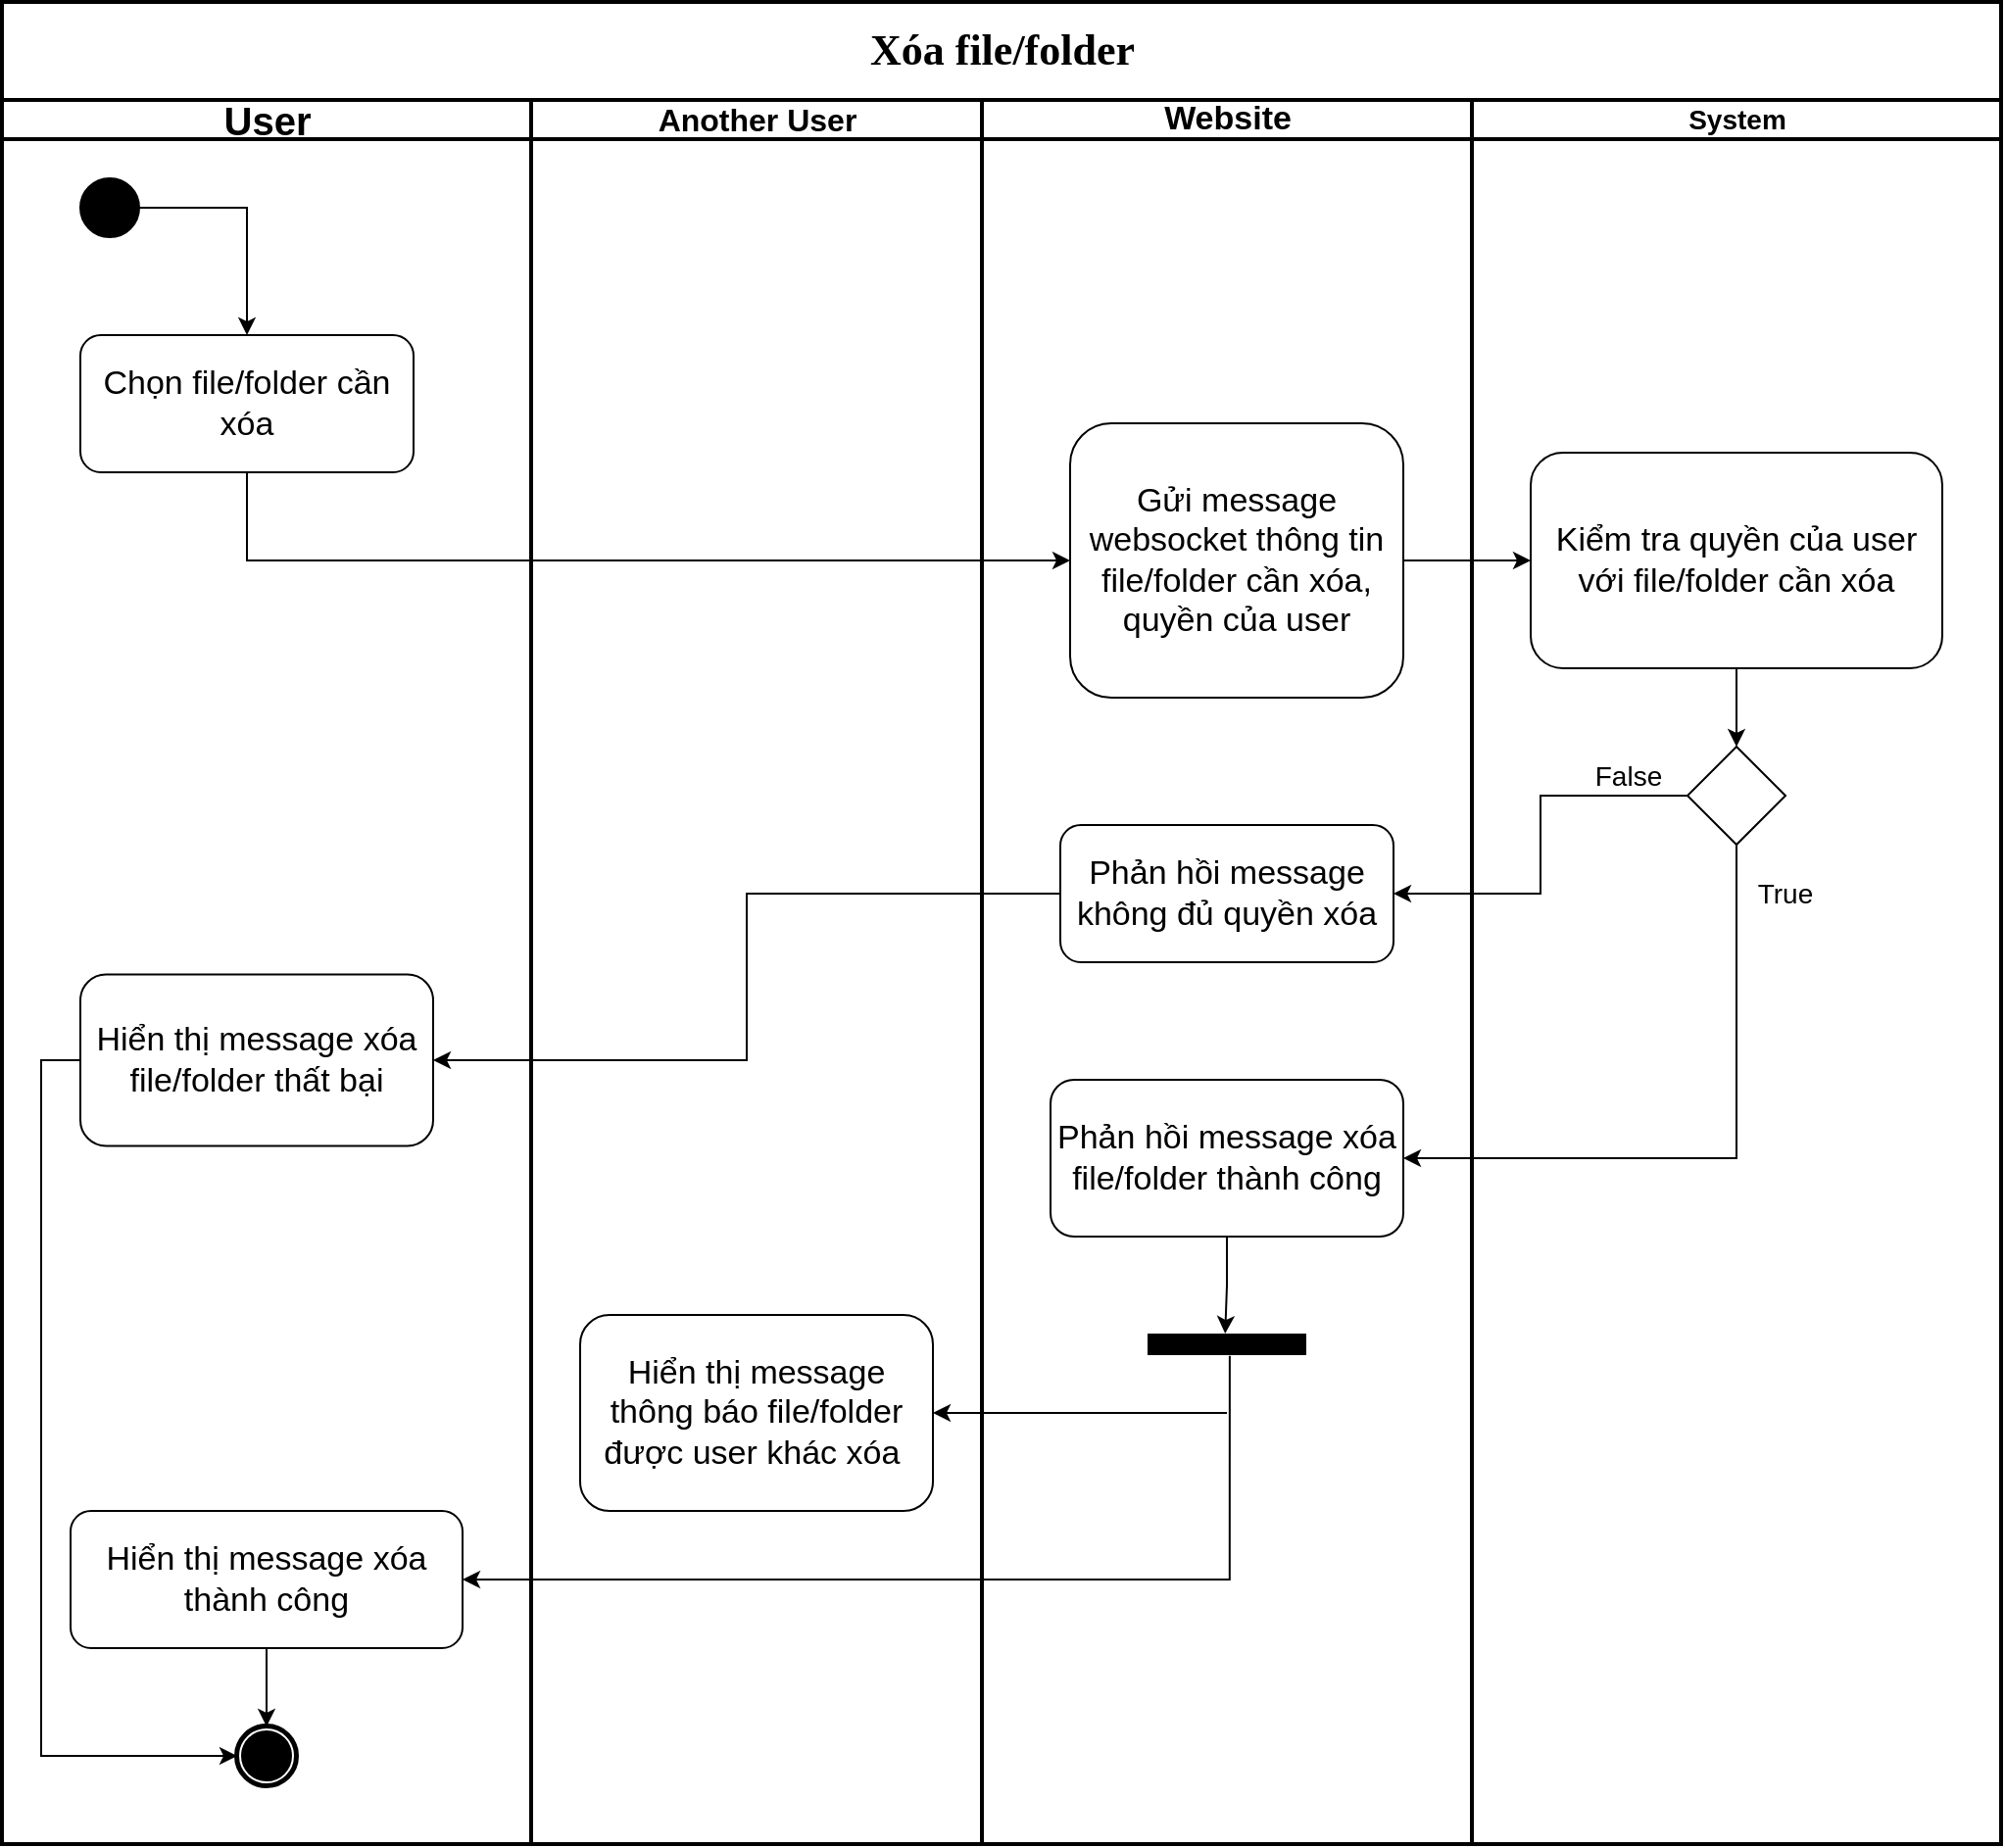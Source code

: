 <mxfile version="20.7.4" type="device"><diagram id="UA5HycbvU6TZ61WH0bgi" name="Page-1"><mxGraphModel dx="2227" dy="777" grid="1" gridSize="10" guides="1" tooltips="1" connect="1" arrows="1" fold="1" page="1" pageScale="1" pageWidth="827" pageHeight="1169" math="0" shadow="0"><root><mxCell id="0"/><mxCell id="1" parent="0"/><mxCell id="HxPpJ_GwRH5YhyLBHB8h-1" value="&lt;font style=&quot;font-size: 22px;&quot;&gt;Xóa file/folder&lt;/font&gt;" style="swimlane;html=1;childLayout=stackLayout;startSize=50;rounded=0;shadow=0;comic=0;labelBackgroundColor=none;strokeWidth=2;fontFamily=Verdana;fontSize=19;align=center;" parent="1" vertex="1"><mxGeometry y="20" width="1020" height="940" as="geometry"/></mxCell><mxCell id="HxPpJ_GwRH5YhyLBHB8h-2" value="User" style="swimlane;html=1;startSize=20;strokeWidth=2;fontSize=20;fillColor=default;" parent="HxPpJ_GwRH5YhyLBHB8h-1" vertex="1"><mxGeometry y="50" width="270" height="890" as="geometry"><mxRectangle y="20" width="40" height="660" as="alternateBounds"/></mxGeometry></mxCell><mxCell id="HxPpJ_GwRH5YhyLBHB8h-3" value="" style="ellipse;whiteSpace=wrap;html=1;rounded=0;shadow=0;comic=0;labelBackgroundColor=none;strokeWidth=1;fillColor=#000000;fontFamily=Verdana;fontSize=14;align=center;" parent="HxPpJ_GwRH5YhyLBHB8h-2" vertex="1"><mxGeometry x="40" y="40" width="30" height="30" as="geometry"/></mxCell><mxCell id="HxPpJ_GwRH5YhyLBHB8h-61" value="&lt;span style=&quot;font-size: 17px;&quot;&gt;Chọn file/folder cần xóa&lt;/span&gt;" style="rounded=1;whiteSpace=wrap;html=1;fontSize=17;" parent="HxPpJ_GwRH5YhyLBHB8h-2" vertex="1"><mxGeometry x="40" y="120" width="170" height="70" as="geometry"/></mxCell><mxCell id="HxPpJ_GwRH5YhyLBHB8h-78" value="&lt;span style=&quot;font-size: 17px;&quot;&gt;Hiển thị message xóa file/folder thất bại&lt;/span&gt;" style="rounded=1;whiteSpace=wrap;html=1;fontSize=17;" parent="HxPpJ_GwRH5YhyLBHB8h-2" vertex="1"><mxGeometry x="40" y="446.25" width="180" height="87.5" as="geometry"/></mxCell><mxCell id="HxPpJ_GwRH5YhyLBHB8h-79" value="" style="edgeStyle=orthogonalEdgeStyle;rounded=0;orthogonalLoop=1;jettySize=auto;html=1;fontSize=14;exitX=1;exitY=0.5;exitDx=0;exitDy=0;entryX=0.5;entryY=0;entryDx=0;entryDy=0;" parent="HxPpJ_GwRH5YhyLBHB8h-2" source="HxPpJ_GwRH5YhyLBHB8h-3" target="HxPpJ_GwRH5YhyLBHB8h-61" edge="1"><mxGeometry relative="1" as="geometry"><mxPoint x="190.0" y="155" as="sourcePoint"/><mxPoint x="130" y="110" as="targetPoint"/></mxGeometry></mxCell><mxCell id="HxPpJ_GwRH5YhyLBHB8h-16" value="" style="shape=mxgraph.bpmn.shape;html=1;verticalLabelPosition=bottom;labelBackgroundColor=#ffffff;verticalAlign=top;perimeter=ellipsePerimeter;outline=end;symbol=terminate;rounded=0;shadow=0;comic=0;strokeWidth=1;fontFamily=Verdana;fontSize=14;align=center;" parent="HxPpJ_GwRH5YhyLBHB8h-2" vertex="1"><mxGeometry x="120" y="830" width="30" height="30" as="geometry"/></mxCell><mxCell id="HxPpJ_GwRH5YhyLBHB8h-92" value="&lt;span style=&quot;font-size: 17px;&quot;&gt;Hiển thị message xóa thành công&lt;/span&gt;" style="rounded=1;whiteSpace=wrap;html=1;fontSize=14;" parent="HxPpJ_GwRH5YhyLBHB8h-2" vertex="1"><mxGeometry x="35" y="720" width="200" height="70" as="geometry"/></mxCell><mxCell id="HxPpJ_GwRH5YhyLBHB8h-96" value="" style="edgeStyle=orthogonalEdgeStyle;rounded=0;orthogonalLoop=1;jettySize=auto;html=1;fontSize=14;exitX=0;exitY=0.5;exitDx=0;exitDy=0;entryX=0;entryY=0.5;entryDx=0;entryDy=0;" parent="HxPpJ_GwRH5YhyLBHB8h-2" source="HxPpJ_GwRH5YhyLBHB8h-78" target="HxPpJ_GwRH5YhyLBHB8h-16" edge="1"><mxGeometry relative="1" as="geometry"><mxPoint x="560" y="570" as="sourcePoint"/><mxPoint x="250" y="570" as="targetPoint"/></mxGeometry></mxCell><mxCell id="HxPpJ_GwRH5YhyLBHB8h-97" value="" style="edgeStyle=orthogonalEdgeStyle;rounded=0;orthogonalLoop=1;jettySize=auto;html=1;fontSize=14;exitX=0.5;exitY=1;exitDx=0;exitDy=0;entryX=0.5;entryY=0;entryDx=0;entryDy=0;" parent="HxPpJ_GwRH5YhyLBHB8h-2" source="HxPpJ_GwRH5YhyLBHB8h-92" target="HxPpJ_GwRH5YhyLBHB8h-16" edge="1"><mxGeometry relative="1" as="geometry"><mxPoint x="560" y="570" as="sourcePoint"/><mxPoint x="250" y="570" as="targetPoint"/></mxGeometry></mxCell><mxCell id="HxPpJ_GwRH5YhyLBHB8h-8" value="Another User" style="swimlane;html=1;startSize=20;strokeWidth=2;fontSize=16;" parent="HxPpJ_GwRH5YhyLBHB8h-1" vertex="1"><mxGeometry x="270" y="50" width="230" height="890" as="geometry"/></mxCell><mxCell id="HxPpJ_GwRH5YhyLBHB8h-91" value="&lt;span style=&quot;font-size: 17px;&quot;&gt;Hiển thị message thông báo file/folder được user khác xóa&amp;nbsp;&lt;/span&gt;" style="rounded=1;whiteSpace=wrap;html=1;fontSize=17;" parent="HxPpJ_GwRH5YhyLBHB8h-8" vertex="1"><mxGeometry x="25" y="620" width="180" height="100" as="geometry"/></mxCell><mxCell id="HxPpJ_GwRH5YhyLBHB8h-64" value="" style="edgeStyle=orthogonalEdgeStyle;rounded=0;orthogonalLoop=1;jettySize=auto;html=1;fontSize=14;exitX=0.5;exitY=1;exitDx=0;exitDy=0;entryX=0;entryY=0.5;entryDx=0;entryDy=0;" parent="HxPpJ_GwRH5YhyLBHB8h-1" source="HxPpJ_GwRH5YhyLBHB8h-61" target="HxPpJ_GwRH5YhyLBHB8h-65" edge="1"><mxGeometry relative="1" as="geometry"><mxPoint x="180.0" y="175" as="sourcePoint"/><mxPoint x="470" y="290" as="targetPoint"/></mxGeometry></mxCell><mxCell id="HxPpJ_GwRH5YhyLBHB8h-66" value="" style="edgeStyle=orthogonalEdgeStyle;rounded=0;orthogonalLoop=1;jettySize=auto;html=1;fontSize=14;" parent="HxPpJ_GwRH5YhyLBHB8h-1" source="HxPpJ_GwRH5YhyLBHB8h-65" target="HxPpJ_GwRH5YhyLBHB8h-59" edge="1"><mxGeometry relative="1" as="geometry"/></mxCell><mxCell id="HxPpJ_GwRH5YhyLBHB8h-19" value="Website" style="swimlane;html=1;startSize=20;strokeWidth=2;fontSize=17;" parent="HxPpJ_GwRH5YhyLBHB8h-1" vertex="1"><mxGeometry x="500" y="50" width="250" height="890" as="geometry"/></mxCell><mxCell id="HxPpJ_GwRH5YhyLBHB8h-65" value="&lt;span style=&quot;font-size: 17px;&quot;&gt;Gửi message websocket thông tin file/folder cần xóa, quyền của user&lt;/span&gt;" style="rounded=1;whiteSpace=wrap;html=1;fontSize=17;" parent="HxPpJ_GwRH5YhyLBHB8h-19" vertex="1"><mxGeometry x="45" y="165" width="170" height="140" as="geometry"/></mxCell><mxCell id="HxPpJ_GwRH5YhyLBHB8h-13" value="&lt;span style=&quot;font-size: 17px;&quot;&gt;Phản hồi message không đủ quyền xóa&lt;/span&gt;" style="rounded=1;whiteSpace=wrap;html=1;fontSize=17;" parent="HxPpJ_GwRH5YhyLBHB8h-19" vertex="1"><mxGeometry x="40" y="370" width="170" height="70" as="geometry"/></mxCell><mxCell id="HxPpJ_GwRH5YhyLBHB8h-88" value="&lt;span style=&quot;font-size: 17px;&quot;&gt;Phản hồi message xóa file/folder thành công&lt;/span&gt;" style="rounded=1;whiteSpace=wrap;html=1;fontSize=17;" parent="HxPpJ_GwRH5YhyLBHB8h-19" vertex="1"><mxGeometry x="35" y="500" width="180" height="80" as="geometry"/></mxCell><mxCell id="HxPpJ_GwRH5YhyLBHB8h-90" value="" style="html=1;points=[];perimeter=orthogonalPerimeter;fontSize=12;direction=south;labelBackgroundColor=#000000;labelBorderColor=default;fillColor=#000000;" parent="HxPpJ_GwRH5YhyLBHB8h-19" vertex="1"><mxGeometry x="85" y="630" width="80" height="10" as="geometry"/></mxCell><mxCell id="HxPpJ_GwRH5YhyLBHB8h-89" value="" style="edgeStyle=orthogonalEdgeStyle;rounded=0;orthogonalLoop=1;jettySize=auto;html=1;fontSize=14;exitX=0.5;exitY=1;exitDx=0;exitDy=0;entryX=-0.048;entryY=0.511;entryDx=0;entryDy=0;entryPerimeter=0;" parent="HxPpJ_GwRH5YhyLBHB8h-19" source="HxPpJ_GwRH5YhyLBHB8h-88" target="HxPpJ_GwRH5YhyLBHB8h-90" edge="1"><mxGeometry relative="1" as="geometry"><mxPoint x="405" y="595" as="sourcePoint"/><mxPoint x="145" y="740" as="targetPoint"/></mxGeometry></mxCell><mxCell id="HxPpJ_GwRH5YhyLBHB8h-77" value="" style="edgeStyle=orthogonalEdgeStyle;rounded=0;orthogonalLoop=1;jettySize=auto;html=1;fontSize=14;exitX=0;exitY=0.5;exitDx=0;exitDy=0;entryX=1;entryY=0.5;entryDx=0;entryDy=0;" parent="HxPpJ_GwRH5YhyLBHB8h-1" source="HxPpJ_GwRH5YhyLBHB8h-23" target="HxPpJ_GwRH5YhyLBHB8h-13" edge="1"><mxGeometry relative="1" as="geometry"><mxPoint x="845" y="460" as="sourcePoint"/><mxPoint x="845" y="525" as="targetPoint"/></mxGeometry></mxCell><mxCell id="HxPpJ_GwRH5YhyLBHB8h-76" value="" style="edgeStyle=orthogonalEdgeStyle;rounded=0;orthogonalLoop=1;jettySize=auto;html=1;fontSize=14;exitX=0;exitY=0.5;exitDx=0;exitDy=0;entryX=1;entryY=0.5;entryDx=0;entryDy=0;" parent="HxPpJ_GwRH5YhyLBHB8h-1" source="HxPpJ_GwRH5YhyLBHB8h-13" target="HxPpJ_GwRH5YhyLBHB8h-78" edge="1"><mxGeometry relative="1" as="geometry"><mxPoint x="670" y="320" as="sourcePoint"/><mxPoint x="780" y="320" as="targetPoint"/></mxGeometry></mxCell><mxCell id="HxPpJ_GwRH5YhyLBHB8h-87" value="" style="edgeStyle=orthogonalEdgeStyle;rounded=0;orthogonalLoop=1;jettySize=auto;html=1;fontSize=14;exitX=0.5;exitY=1;exitDx=0;exitDy=0;entryX=1;entryY=0.5;entryDx=0;entryDy=0;" parent="HxPpJ_GwRH5YhyLBHB8h-1" source="HxPpJ_GwRH5YhyLBHB8h-23" target="HxPpJ_GwRH5YhyLBHB8h-88" edge="1"><mxGeometry relative="1" as="geometry"><mxPoint x="840" y="590" as="sourcePoint"/><mxPoint x="780" y="720" as="targetPoint"/></mxGeometry></mxCell><mxCell id="HxPpJ_GwRH5YhyLBHB8h-95" value="" style="edgeStyle=orthogonalEdgeStyle;rounded=0;orthogonalLoop=1;jettySize=auto;html=1;fontSize=14;exitX=1.083;exitY=0.482;exitDx=0;exitDy=0;exitPerimeter=0;entryX=1;entryY=0.5;entryDx=0;entryDy=0;" parent="HxPpJ_GwRH5YhyLBHB8h-1" source="HxPpJ_GwRH5YhyLBHB8h-90" target="HxPpJ_GwRH5YhyLBHB8h-92" edge="1"><mxGeometry relative="1" as="geometry"><mxPoint x="616.52" y="781.65" as="sourcePoint"/><mxPoint x="220" y="820" as="targetPoint"/><Array as="points"><mxPoint x="626" y="805"/></Array></mxGeometry></mxCell><mxCell id="zwNgP1rluIF9or_UYZvA-16" value="" style="endArrow=classic;html=1;rounded=0;fontSize=22;entryX=1;entryY=0.5;entryDx=0;entryDy=0;" edge="1" parent="HxPpJ_GwRH5YhyLBHB8h-1" target="HxPpJ_GwRH5YhyLBHB8h-91"><mxGeometry width="50" height="50" relative="1" as="geometry"><mxPoint x="625" y="720" as="sourcePoint"/><mxPoint x="440" y="550" as="targetPoint"/></mxGeometry></mxCell><mxCell id="HxPpJ_GwRH5YhyLBHB8h-34" value="System" style="swimlane;html=1;startSize=20;strokeWidth=2;fontSize=14;" parent="HxPpJ_GwRH5YhyLBHB8h-1" vertex="1"><mxGeometry x="750" y="50" width="270" height="890" as="geometry"><mxRectangle x="720" y="20" width="40" height="660" as="alternateBounds"/></mxGeometry></mxCell><mxCell id="HxPpJ_GwRH5YhyLBHB8h-59" value="Kiểm tra quyền của user với file/folder cần xóa" style="rounded=1;whiteSpace=wrap;html=1;fontSize=17;" parent="HxPpJ_GwRH5YhyLBHB8h-34" vertex="1"><mxGeometry x="30" y="180" width="210" height="110" as="geometry"/></mxCell><mxCell id="HxPpJ_GwRH5YhyLBHB8h-23" value="" style="rhombus;whiteSpace=wrap;html=1;fontSize=14;" parent="HxPpJ_GwRH5YhyLBHB8h-34" vertex="1"><mxGeometry x="110" y="330" width="50" height="50" as="geometry"/></mxCell><mxCell id="HxPpJ_GwRH5YhyLBHB8h-26" value="True" style="text;html=1;strokeColor=none;fillColor=none;align=center;verticalAlign=middle;whiteSpace=wrap;rounded=0;fontSize=14;" parent="HxPpJ_GwRH5YhyLBHB8h-34" vertex="1"><mxGeometry x="130" y="390" width="60" height="30" as="geometry"/></mxCell><mxCell id="HxPpJ_GwRH5YhyLBHB8h-67" value="" style="edgeStyle=orthogonalEdgeStyle;rounded=0;orthogonalLoop=1;jettySize=auto;html=1;fontSize=14;exitX=0.5;exitY=1;exitDx=0;exitDy=0;entryX=0.5;entryY=0;entryDx=0;entryDy=0;" parent="HxPpJ_GwRH5YhyLBHB8h-34" source="HxPpJ_GwRH5YhyLBHB8h-59" target="HxPpJ_GwRH5YhyLBHB8h-23" edge="1"><mxGeometry relative="1" as="geometry"><mxPoint x="-120" y="520" as="sourcePoint"/><mxPoint x="155" y="400" as="targetPoint"/></mxGeometry></mxCell><mxCell id="HxPpJ_GwRH5YhyLBHB8h-25" value="False" style="text;html=1;strokeColor=none;fillColor=none;align=center;verticalAlign=middle;whiteSpace=wrap;rounded=0;fontSize=14;" parent="HxPpJ_GwRH5YhyLBHB8h-34" vertex="1"><mxGeometry x="50" y="330" width="60" height="30" as="geometry"/></mxCell></root></mxGraphModel></diagram></mxfile>